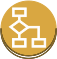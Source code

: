 <?xml version="1.0" encoding="UTF-8"?>
<dia:diagram xmlns:dia="http://www.lysator.liu.se/~alla/dia/">
  <dia:layer name="Fondo" visible="true" active="true">
    <dia:group>
      <dia:object type="Standard - Beziergon" version="0" id="O0">
        <dia:attribute name="obj_pos">
          <dia:point val="2.5,1.065"/>
        </dia:attribute>
        <dia:attribute name="obj_bb">
          <dia:rectangle val="1.121,1.065;3.879,3.804"/>
        </dia:attribute>
        <dia:attribute name="bez_points">
          <dia:point val="2.5,1.065"/>
          <dia:point val="3.262,1.065"/>
          <dia:point val="3.879,1.679"/>
          <dia:point val="3.879,2.435"/>
          <dia:point val="3.879,3.191"/>
          <dia:point val="3.262,3.804"/>
          <dia:point val="2.5,3.804"/>
          <dia:point val="1.738,3.804"/>
          <dia:point val="1.121,3.191"/>
          <dia:point val="1.121,2.435"/>
          <dia:point val="1.121,1.679"/>
          <dia:point val="1.738,1.065"/>
        </dia:attribute>
        <dia:attribute name="corner_types">
          <dia:enum val="26623840"/>
          <dia:enum val="0"/>
          <dia:enum val="0"/>
          <dia:enum val="0"/>
          <dia:enum val="0"/>
        </dia:attribute>
        <dia:attribute name="line_color">
          <dia:color val="#d9a741"/>
        </dia:attribute>
        <dia:attribute name="line_width">
          <dia:real val="0"/>
        </dia:attribute>
        <dia:attribute name="inner_color">
          <dia:color val="#d9a741"/>
        </dia:attribute>
        <dia:attribute name="show_background">
          <dia:boolean val="true"/>
        </dia:attribute>
      </dia:object>
    </dia:group>
    <dia:group>
      <dia:object type="Standard - Beziergon" version="0" id="O1">
        <dia:attribute name="obj_pos">
          <dia:point val="3.879,2.435"/>
        </dia:attribute>
        <dia:attribute name="obj_bb">
          <dia:rectangle val="0.121,2.435;4.879,3.935"/>
        </dia:attribute>
        <dia:attribute name="bez_points">
          <dia:point val="3.879,2.435"/>
          <dia:point val="3.879,2.565"/>
          <dia:point val="3.879,2.435"/>
          <dia:point val="3.879,2.565"/>
          <dia:point val="3.879,3.321"/>
          <dia:point val="3.262,3.935"/>
          <dia:point val="2.5,3.935"/>
          <dia:point val="1.738,3.935"/>
          <dia:point val="1.121,3.321"/>
          <dia:point val="1.121,2.565"/>
          <dia:point val="1.121,2.435"/>
          <dia:point val="1.121,2.565"/>
          <dia:point val="1.121,2.435"/>
          <dia:point val="1.121,3.191"/>
          <dia:point val="1.738,3.804"/>
          <dia:point val="2.5,3.804"/>
          <dia:point val="3.262,3.804"/>
          <dia:point val="3.879,3.191"/>
        </dia:attribute>
        <dia:attribute name="corner_types">
          <dia:enum val="1961817752"/>
          <dia:enum val="0"/>
          <dia:enum val="0"/>
          <dia:enum val="0"/>
          <dia:enum val="0"/>
          <dia:enum val="0"/>
          <dia:enum val="0"/>
        </dia:attribute>
        <dia:attribute name="line_width">
          <dia:real val="0"/>
        </dia:attribute>
        <dia:attribute name="show_background">
          <dia:boolean val="false"/>
        </dia:attribute>
      </dia:object>
      <dia:group>
        <dia:object type="Standard - BezierLine" version="0" id="O2">
          <dia:attribute name="obj_pos">
            <dia:point val="3.879,2.435"/>
          </dia:attribute>
          <dia:attribute name="obj_bb">
            <dia:rectangle val="2.865,2.435;4.865,2.903"/>
          </dia:attribute>
          <dia:attribute name="bez_points">
            <dia:point val="3.879,2.435"/>
            <dia:point val="3.879,2.565"/>
            <dia:point val="3.879,2.435"/>
            <dia:point val="3.879,2.565"/>
            <dia:point val="3.879,2.632"/>
            <dia:point val="3.874,2.697"/>
            <dia:point val="3.865,2.761"/>
            <dia:point val="3.865,2.63"/>
            <dia:point val="3.865,2.761"/>
            <dia:point val="3.865,2.63"/>
            <dia:point val="3.874,2.567"/>
            <dia:point val="3.879,2.501"/>
            <dia:point val="3.879,2.435"/>
          </dia:attribute>
          <dia:attribute name="corner_types">
            <dia:enum val="0"/>
            <dia:enum val="0"/>
            <dia:enum val="0"/>
            <dia:enum val="0"/>
            <dia:enum val="0"/>
          </dia:attribute>
          <dia:attribute name="line_color">
            <dia:color val="#876929"/>
          </dia:attribute>
          <dia:attribute name="line_width">
            <dia:real val="0"/>
          </dia:attribute>
        </dia:object>
        <dia:object type="Standard - BezierLine" version="0" id="O3">
          <dia:attribute name="obj_pos">
            <dia:point val="3.865,2.63"/>
          </dia:attribute>
          <dia:attribute name="obj_bb">
            <dia:rectangle val="3.814,2.63;3.865,2.982"/>
          </dia:attribute>
          <dia:attribute name="bez_points">
            <dia:point val="3.865,2.63"/>
            <dia:point val="3.865,2.761"/>
            <dia:point val="3.865,2.63"/>
            <dia:point val="3.865,2.761"/>
            <dia:point val="3.854,2.837"/>
            <dia:point val="3.837,2.911"/>
            <dia:point val="3.814,2.982"/>
            <dia:point val="3.814,2.851"/>
            <dia:point val="3.814,2.982"/>
            <dia:point val="3.814,2.851"/>
            <dia:point val="3.837,2.78"/>
            <dia:point val="3.854,2.706"/>
            <dia:point val="3.865,2.63"/>
          </dia:attribute>
          <dia:attribute name="corner_types">
            <dia:enum val="0"/>
            <dia:enum val="0"/>
            <dia:enum val="0"/>
            <dia:enum val="0"/>
            <dia:enum val="0"/>
          </dia:attribute>
          <dia:attribute name="line_color">
            <dia:color val="#876929"/>
          </dia:attribute>
          <dia:attribute name="line_width">
            <dia:real val="0"/>
          </dia:attribute>
        </dia:object>
        <dia:object type="Standard - BezierLine" version="0" id="O4">
          <dia:attribute name="obj_pos">
            <dia:point val="3.814,2.851"/>
          </dia:attribute>
          <dia:attribute name="obj_bb">
            <dia:rectangle val="3.71,2.851;3.814,3.223"/>
          </dia:attribute>
          <dia:attribute name="bez_points">
            <dia:point val="3.814,2.851"/>
            <dia:point val="3.814,2.982"/>
            <dia:point val="3.814,2.851"/>
            <dia:point val="3.814,2.982"/>
            <dia:point val="3.787,3.066"/>
            <dia:point val="3.752,3.147"/>
            <dia:point val="3.71,3.223"/>
            <dia:point val="3.71,3.092"/>
            <dia:point val="3.71,3.223"/>
            <dia:point val="3.71,3.092"/>
            <dia:point val="3.752,3.016"/>
            <dia:point val="3.787,2.935"/>
            <dia:point val="3.814,2.851"/>
          </dia:attribute>
          <dia:attribute name="corner_types">
            <dia:enum val="0"/>
            <dia:enum val="0"/>
            <dia:enum val="0"/>
            <dia:enum val="0"/>
            <dia:enum val="0"/>
          </dia:attribute>
          <dia:attribute name="line_color">
            <dia:color val="#876929"/>
          </dia:attribute>
          <dia:attribute name="line_width">
            <dia:real val="0"/>
          </dia:attribute>
        </dia:object>
        <dia:object type="Standard - BezierLine" version="0" id="O5">
          <dia:attribute name="obj_pos">
            <dia:point val="3.71,3.092"/>
          </dia:attribute>
          <dia:attribute name="obj_bb">
            <dia:rectangle val="0.121,2.435;3.71,3.935"/>
          </dia:attribute>
          <dia:attribute name="bez_points">
            <dia:point val="3.71,3.092"/>
            <dia:point val="3.71,3.223"/>
            <dia:point val="3.71,3.092"/>
            <dia:point val="3.71,3.223"/>
            <dia:point val="3.476,3.647"/>
            <dia:point val="3.022,3.935"/>
            <dia:point val="2.5,3.935"/>
            <dia:point val="1.738,3.935"/>
            <dia:point val="1.121,3.321"/>
            <dia:point val="1.121,2.565"/>
            <dia:point val="1.121,2.435"/>
            <dia:point val="1.121,2.565"/>
            <dia:point val="1.121,2.435"/>
            <dia:point val="1.121,3.191"/>
            <dia:point val="1.738,3.804"/>
            <dia:point val="2.5,3.804"/>
            <dia:point val="3.022,3.804"/>
            <dia:point val="3.476,3.516"/>
            <dia:point val="3.71,3.092"/>
          </dia:attribute>
          <dia:attribute name="corner_types">
            <dia:enum val="0"/>
            <dia:enum val="0"/>
            <dia:enum val="0"/>
            <dia:enum val="0"/>
            <dia:enum val="0"/>
            <dia:enum val="0"/>
            <dia:enum val="0"/>
          </dia:attribute>
          <dia:attribute name="line_color">
            <dia:color val="#876929"/>
          </dia:attribute>
          <dia:attribute name="line_width">
            <dia:real val="0"/>
          </dia:attribute>
        </dia:object>
      </dia:group>
    </dia:group>
    <dia:object type="Standard - Box" version="0" id="O6">
      <dia:attribute name="obj_pos">
        <dia:point val="2.0,1.593"/>
      </dia:attribute>
      <dia:attribute name="obj_bb">
        <dia:rectangle val="2.0,1.593;2.074,2.217"/>
      </dia:attribute>
      <dia:attribute name="elem_corner">
        <dia:point val="2.0,1.593"/>
      </dia:attribute>
      <dia:attribute name="elem_width">
        <dia:real val="0.074"/>
      </dia:attribute>
      <dia:attribute name="elem_height">
        <dia:real val="0.623"/>
      </dia:attribute>
      <dia:attribute name="border_width">
        <dia:real val="0"/>
      </dia:attribute>
      <dia:attribute name="border_color">
        <dia:color val="#ffffff"/>
      </dia:attribute>
      <dia:attribute name="show_background">
        <dia:boolean val="true"/>
      </dia:attribute>
    </dia:object>
    <dia:object type="Standard - Box" version="0" id="O7">
      <dia:attribute name="obj_pos">
        <dia:point val="2.0,2.511"/>
      </dia:attribute>
      <dia:attribute name="obj_bb">
        <dia:rectangle val="2.0,2.511;2.074,3.135"/>
      </dia:attribute>
      <dia:attribute name="elem_corner">
        <dia:point val="2.0,2.511"/>
      </dia:attribute>
      <dia:attribute name="elem_width">
        <dia:real val="0.074"/>
      </dia:attribute>
      <dia:attribute name="elem_height">
        <dia:real val="0.623"/>
      </dia:attribute>
      <dia:attribute name="border_width">
        <dia:real val="0"/>
      </dia:attribute>
      <dia:attribute name="border_color">
        <dia:color val="#ffffff"/>
      </dia:attribute>
      <dia:attribute name="show_background">
        <dia:boolean val="true"/>
      </dia:attribute>
    </dia:object>
    <dia:object type="Standard - Polygon" version="0" id="O8">
      <dia:attribute name="obj_pos">
        <dia:point val="3.039,3.187"/>
      </dia:attribute>
      <dia:attribute name="obj_bb">
        <dia:rectangle val="2.026,2.336;3.039,3.187"/>
      </dia:attribute>
      <dia:attribute name="poly_points">
        <dia:point val="3.039,3.187"/>
        <dia:point val="2.965,3.187"/>
        <dia:point val="2.965,2.41"/>
        <dia:point val="2.026,2.41"/>
        <dia:point val="2.026,2.336"/>
        <dia:point val="3.039,2.336"/>
      </dia:attribute>
      <dia:attribute name="line_color">
        <dia:color val="#ffffff"/>
      </dia:attribute>
      <dia:attribute name="line_width">
        <dia:real val="0"/>
      </dia:attribute>
      <dia:attribute name="show_background">
        <dia:boolean val="true"/>
      </dia:attribute>
    </dia:object>
    <dia:object type="Standard - Polygon" version="0" id="O9">
      <dia:attribute name="obj_pos">
        <dia:point val="2.029,2.706"/>
      </dia:attribute>
      <dia:attribute name="obj_bb">
        <dia:rectangle val="1.603,2.052;2.475,2.706"/>
      </dia:attribute>
      <dia:attribute name="poly_points">
        <dia:point val="2.029,2.706"/>
        <dia:point val="2.475,2.379"/>
        <dia:point val="2.029,2.052"/>
        <dia:point val="1.603,2.36"/>
      </dia:attribute>
      <dia:attribute name="line_color">
        <dia:color val="#d9a741"/>
      </dia:attribute>
      <dia:attribute name="line_width">
        <dia:real val="0"/>
      </dia:attribute>
      <dia:attribute name="inner_color">
        <dia:color val="#d9a741"/>
      </dia:attribute>
      <dia:attribute name="show_background">
        <dia:boolean val="true"/>
      </dia:attribute>
    </dia:object>
    <dia:object type="Standard - Beziergon" version="0" id="O10">
      <dia:attribute name="obj_pos">
        <dia:point val="2.028,2.753"/>
      </dia:attribute>
      <dia:attribute name="obj_bb">
        <dia:rectangle val="1.542,2.006;2.537,2.753"/>
      </dia:attribute>
      <dia:attribute name="bez_points">
        <dia:point val="2.028,2.753"/>
        <dia:point val="1.542,2.358"/>
        <dia:point val="2.028,2.753"/>
        <dia:point val="1.542,2.358"/>
        <dia:point val="2.029,2.006"/>
        <dia:point val="1.542,2.358"/>
        <dia:point val="2.029,2.006"/>
        <dia:point val="2.537,2.379"/>
        <dia:point val="2.029,2.006"/>
        <dia:point val="2.537,2.379"/>
        <dia:point val="2.028,2.753"/>
        <dia:point val="2.537,2.379"/>
      </dia:attribute>
      <dia:attribute name="corner_types">
        <dia:enum val="0"/>
        <dia:enum val="0"/>
        <dia:enum val="0"/>
        <dia:enum val="0"/>
        <dia:enum val="0"/>
      </dia:attribute>
      <dia:attribute name="line_color">
        <dia:color val="#ffffff"/>
      </dia:attribute>
      <dia:attribute name="line_width">
        <dia:real val="0"/>
      </dia:attribute>
      <dia:attribute name="show_background">
        <dia:boolean val="true"/>
      </dia:attribute>
    </dia:object>
    <dia:object type="Standard - Beziergon" version="0" id="O11">
      <dia:attribute name="obj_pos">
        <dia:point val="1.664,2.362"/>
      </dia:attribute>
      <dia:attribute name="obj_bb">
        <dia:rectangle val="1.664,2.098;2.412,2.66"/>
      </dia:attribute>
      <dia:attribute name="bez_points">
        <dia:point val="1.664,2.362"/>
        <dia:point val="2.03,2.66"/>
        <dia:point val="1.664,2.362"/>
        <dia:point val="2.03,2.66"/>
        <dia:point val="2.412,2.379"/>
        <dia:point val="2.03,2.66"/>
        <dia:point val="2.412,2.379"/>
        <dia:point val="2.029,2.098"/>
        <dia:point val="2.412,2.379"/>
        <dia:point val="2.029,2.098"/>
        <dia:point val="1.664,2.362"/>
        <dia:point val="2.029,2.098"/>
      </dia:attribute>
      <dia:attribute name="corner_types">
        <dia:enum val="1961817736"/>
        <dia:enum val="0"/>
        <dia:enum val="0"/>
        <dia:enum val="0"/>
        <dia:enum val="0"/>
      </dia:attribute>
      <dia:attribute name="line_color">
        <dia:color val="#ffffff"/>
      </dia:attribute>
      <dia:attribute name="line_width">
        <dia:real val="0"/>
      </dia:attribute>
      <dia:attribute name="inner_color">
        <dia:color val="#d9a741"/>
      </dia:attribute>
      <dia:attribute name="show_background">
        <dia:boolean val="true"/>
      </dia:attribute>
    </dia:object>
    <dia:object type="Standard - Box" version="0" id="O12">
      <dia:attribute name="obj_pos">
        <dia:point val="2.712,2.98"/>
      </dia:attribute>
      <dia:attribute name="obj_bb">
        <dia:rectangle val="2.712,2.98;3.315,3.336"/>
      </dia:attribute>
      <dia:attribute name="elem_corner">
        <dia:point val="2.712,2.98"/>
      </dia:attribute>
      <dia:attribute name="elem_width">
        <dia:real val="0.603"/>
      </dia:attribute>
      <dia:attribute name="elem_height">
        <dia:real val="0.356"/>
      </dia:attribute>
      <dia:attribute name="border_width">
        <dia:real val="0"/>
      </dia:attribute>
      <dia:attribute name="border_color">
        <dia:color val="#d9a741"/>
      </dia:attribute>
      <dia:attribute name="inner_color">
        <dia:color val="#d9a741"/>
      </dia:attribute>
      <dia:attribute name="show_background">
        <dia:boolean val="true"/>
      </dia:attribute>
    </dia:object>
    <dia:object type="Standard - Beziergon" version="0" id="O13">
      <dia:attribute name="obj_pos">
        <dia:point val="3.353,3.373"/>
      </dia:attribute>
      <dia:attribute name="obj_bb">
        <dia:rectangle val="2.675,2.944;3.353,3.373"/>
      </dia:attribute>
      <dia:attribute name="bez_points">
        <dia:point val="3.353,3.373"/>
        <dia:point val="2.675,3.373"/>
        <dia:point val="3.353,3.373"/>
        <dia:point val="2.675,3.373"/>
        <dia:point val="2.675,2.944"/>
        <dia:point val="2.675,3.373"/>
        <dia:point val="2.675,2.944"/>
        <dia:point val="3.353,2.944"/>
        <dia:point val="2.675,2.944"/>
        <dia:point val="3.353,2.944"/>
        <dia:point val="3.353,3.373"/>
        <dia:point val="3.353,2.944"/>
      </dia:attribute>
      <dia:attribute name="corner_types">
        <dia:enum val="1961817736"/>
        <dia:enum val="0"/>
        <dia:enum val="0"/>
        <dia:enum val="0"/>
        <dia:enum val="0"/>
      </dia:attribute>
      <dia:attribute name="line_color">
        <dia:color val="#ffffff"/>
      </dia:attribute>
      <dia:attribute name="line_width">
        <dia:real val="0"/>
      </dia:attribute>
      <dia:attribute name="show_background">
        <dia:boolean val="true"/>
      </dia:attribute>
    </dia:object>
    <dia:object type="Standard - Box" version="0" id="O14">
      <dia:attribute name="obj_pos">
        <dia:point val="1.741,1.45"/>
      </dia:attribute>
      <dia:attribute name="obj_bb">
        <dia:rectangle val="1.741,1.45;2.344,1.805"/>
      </dia:attribute>
      <dia:attribute name="elem_corner">
        <dia:point val="1.741,1.45"/>
      </dia:attribute>
      <dia:attribute name="elem_width">
        <dia:real val="0.603"/>
      </dia:attribute>
      <dia:attribute name="elem_height">
        <dia:real val="0.356"/>
      </dia:attribute>
      <dia:attribute name="border_width">
        <dia:real val="0"/>
      </dia:attribute>
      <dia:attribute name="border_color">
        <dia:color val="#d9a741"/>
      </dia:attribute>
      <dia:attribute name="inner_color">
        <dia:color val="#d9a741"/>
      </dia:attribute>
      <dia:attribute name="show_background">
        <dia:boolean val="true"/>
      </dia:attribute>
    </dia:object>
    <dia:object type="Standard - Beziergon" version="0" id="O15">
      <dia:attribute name="obj_pos">
        <dia:point val="2.381,1.842"/>
      </dia:attribute>
      <dia:attribute name="obj_bb">
        <dia:rectangle val="1.704,1.413;2.381,1.842"/>
      </dia:attribute>
      <dia:attribute name="bez_points">
        <dia:point val="2.381,1.842"/>
        <dia:point val="1.704,1.842"/>
        <dia:point val="2.381,1.842"/>
        <dia:point val="1.704,1.842"/>
        <dia:point val="1.704,1.413"/>
        <dia:point val="1.704,1.842"/>
        <dia:point val="1.704,1.413"/>
        <dia:point val="2.381,1.413"/>
        <dia:point val="1.704,1.413"/>
        <dia:point val="2.381,1.413"/>
        <dia:point val="2.381,1.842"/>
        <dia:point val="2.381,1.413"/>
      </dia:attribute>
      <dia:attribute name="corner_types">
        <dia:enum val="1961817736"/>
        <dia:enum val="0"/>
        <dia:enum val="0"/>
        <dia:enum val="0"/>
        <dia:enum val="0"/>
      </dia:attribute>
      <dia:attribute name="line_color">
        <dia:color val="#ffffff"/>
      </dia:attribute>
      <dia:attribute name="line_width">
        <dia:real val="0"/>
      </dia:attribute>
      <dia:attribute name="show_background">
        <dia:boolean val="true"/>
      </dia:attribute>
    </dia:object>
    <dia:object type="Standard - Beziergon" version="0" id="O16">
      <dia:attribute name="obj_pos">
        <dia:point val="1.778,1.768"/>
      </dia:attribute>
      <dia:attribute name="obj_bb">
        <dia:rectangle val="1.778,1.487;2.307,1.768"/>
      </dia:attribute>
      <dia:attribute name="bez_points">
        <dia:point val="1.778,1.768"/>
        <dia:point val="2.307,1.768"/>
        <dia:point val="1.778,1.768"/>
        <dia:point val="2.307,1.768"/>
        <dia:point val="2.307,1.487"/>
        <dia:point val="2.307,1.768"/>
        <dia:point val="2.307,1.487"/>
        <dia:point val="1.778,1.487"/>
        <dia:point val="2.307,1.487"/>
        <dia:point val="1.778,1.487"/>
        <dia:point val="1.778,1.768"/>
        <dia:point val="1.778,1.487"/>
      </dia:attribute>
      <dia:attribute name="corner_types">
        <dia:enum val="1961817736"/>
        <dia:enum val="0"/>
        <dia:enum val="0"/>
        <dia:enum val="0"/>
        <dia:enum val="0"/>
      </dia:attribute>
      <dia:attribute name="line_color">
        <dia:color val="#ffffff"/>
      </dia:attribute>
      <dia:attribute name="line_width">
        <dia:real val="0"/>
      </dia:attribute>
      <dia:attribute name="inner_color">
        <dia:color val="#d9a741"/>
      </dia:attribute>
      <dia:attribute name="show_background">
        <dia:boolean val="true"/>
      </dia:attribute>
    </dia:object>
    <dia:object type="Standard - Box" version="0" id="O17">
      <dia:attribute name="obj_pos">
        <dia:point val="1.736,2.98"/>
      </dia:attribute>
      <dia:attribute name="obj_bb">
        <dia:rectangle val="1.736,2.98;2.338,3.336"/>
      </dia:attribute>
      <dia:attribute name="elem_corner">
        <dia:point val="1.736,2.98"/>
      </dia:attribute>
      <dia:attribute name="elem_width">
        <dia:real val="0.603"/>
      </dia:attribute>
      <dia:attribute name="elem_height">
        <dia:real val="0.356"/>
      </dia:attribute>
      <dia:attribute name="border_width">
        <dia:real val="0"/>
      </dia:attribute>
      <dia:attribute name="border_color">
        <dia:color val="#d9a741"/>
      </dia:attribute>
      <dia:attribute name="inner_color">
        <dia:color val="#d9a741"/>
      </dia:attribute>
      <dia:attribute name="show_background">
        <dia:boolean val="true"/>
      </dia:attribute>
    </dia:object>
    <dia:object type="Standard - Beziergon" version="0" id="O18">
      <dia:attribute name="obj_pos">
        <dia:point val="2.376,3.373"/>
      </dia:attribute>
      <dia:attribute name="obj_bb">
        <dia:rectangle val="1.698,2.373;2.376,4.373"/>
      </dia:attribute>
      <dia:attribute name="bez_points">
        <dia:point val="2.376,3.373"/>
        <dia:point val="1.698,3.373"/>
        <dia:point val="2.376,3.373"/>
        <dia:point val="1.698,3.373"/>
        <dia:point val="1.698,2.944"/>
        <dia:point val="1.698,3.373"/>
        <dia:point val="1.698,2.944"/>
        <dia:point val="2.376,2.944"/>
        <dia:point val="1.698,2.944"/>
        <dia:point val="2.376,2.944"/>
        <dia:point val="2.376,3.373"/>
        <dia:point val="2.376,2.944"/>
        <dia:point val="2.376,3.373"/>
        <dia:point val="2.376,3.373"/>
        <dia:point val="2.376,2.944"/>
      </dia:attribute>
      <dia:attribute name="corner_types">
        <dia:enum val="1961817736"/>
        <dia:enum val="0"/>
        <dia:enum val="0"/>
        <dia:enum val="0"/>
        <dia:enum val="0"/>
        <dia:enum val="0"/>
      </dia:attribute>
      <dia:attribute name="line_color">
        <dia:color val="#ffffff"/>
      </dia:attribute>
      <dia:attribute name="line_width">
        <dia:real val="0"/>
      </dia:attribute>
      <dia:attribute name="show_background">
        <dia:boolean val="true"/>
      </dia:attribute>
    </dia:object>
    <dia:object type="Standard - Beziergon" version="0" id="O19">
      <dia:attribute name="obj_pos">
        <dia:point val="1.773,3.299"/>
      </dia:attribute>
      <dia:attribute name="obj_bb">
        <dia:rectangle val="1.773,3.017;2.301,3.299"/>
      </dia:attribute>
      <dia:attribute name="bez_points">
        <dia:point val="1.773,3.299"/>
        <dia:point val="2.301,3.299"/>
        <dia:point val="1.773,3.299"/>
        <dia:point val="2.301,3.299"/>
        <dia:point val="2.301,3.017"/>
        <dia:point val="2.301,3.299"/>
        <dia:point val="2.301,3.017"/>
        <dia:point val="1.773,3.017"/>
        <dia:point val="2.301,3.017"/>
        <dia:point val="1.773,3.017"/>
        <dia:point val="1.773,3.299"/>
        <dia:point val="1.773,3.017"/>
      </dia:attribute>
      <dia:attribute name="corner_types">
        <dia:enum val="1961817736"/>
        <dia:enum val="0"/>
        <dia:enum val="0"/>
        <dia:enum val="0"/>
        <dia:enum val="0"/>
      </dia:attribute>
      <dia:attribute name="line_color">
        <dia:color val="#ffffff"/>
      </dia:attribute>
      <dia:attribute name="line_width">
        <dia:real val="0"/>
      </dia:attribute>
      <dia:attribute name="inner_color">
        <dia:color val="#d9a741"/>
      </dia:attribute>
      <dia:attribute name="show_background">
        <dia:boolean val="true"/>
      </dia:attribute>
    </dia:object>
    <dia:object type="Standard - Beziergon" version="0" id="O20">
      <dia:attribute name="obj_pos">
        <dia:point val="2.754,3.298"/>
      </dia:attribute>
      <dia:attribute name="obj_bb">
        <dia:rectangle val="2.754,3.016;3.283,3.298"/>
      </dia:attribute>
      <dia:attribute name="bez_points">
        <dia:point val="2.754,3.298"/>
        <dia:point val="3.283,3.298"/>
        <dia:point val="2.754,3.298"/>
        <dia:point val="3.283,3.298"/>
        <dia:point val="3.283,3.016"/>
        <dia:point val="3.283,3.298"/>
        <dia:point val="3.283,3.016"/>
        <dia:point val="2.754,3.016"/>
        <dia:point val="3.283,3.016"/>
        <dia:point val="2.754,3.016"/>
        <dia:point val="2.754,3.298"/>
        <dia:point val="2.754,3.016"/>
      </dia:attribute>
      <dia:attribute name="corner_types">
        <dia:enum val="1961817736"/>
        <dia:enum val="0"/>
        <dia:enum val="0"/>
        <dia:enum val="0"/>
        <dia:enum val="0"/>
      </dia:attribute>
      <dia:attribute name="line_color">
        <dia:color val="#ffffff"/>
      </dia:attribute>
      <dia:attribute name="line_width">
        <dia:real val="0"/>
      </dia:attribute>
      <dia:attribute name="inner_color">
        <dia:color val="#d9a741"/>
      </dia:attribute>
      <dia:attribute name="show_background">
        <dia:boolean val="true"/>
      </dia:attribute>
    </dia:object>
  </dia:layer>
</dia:diagram>
